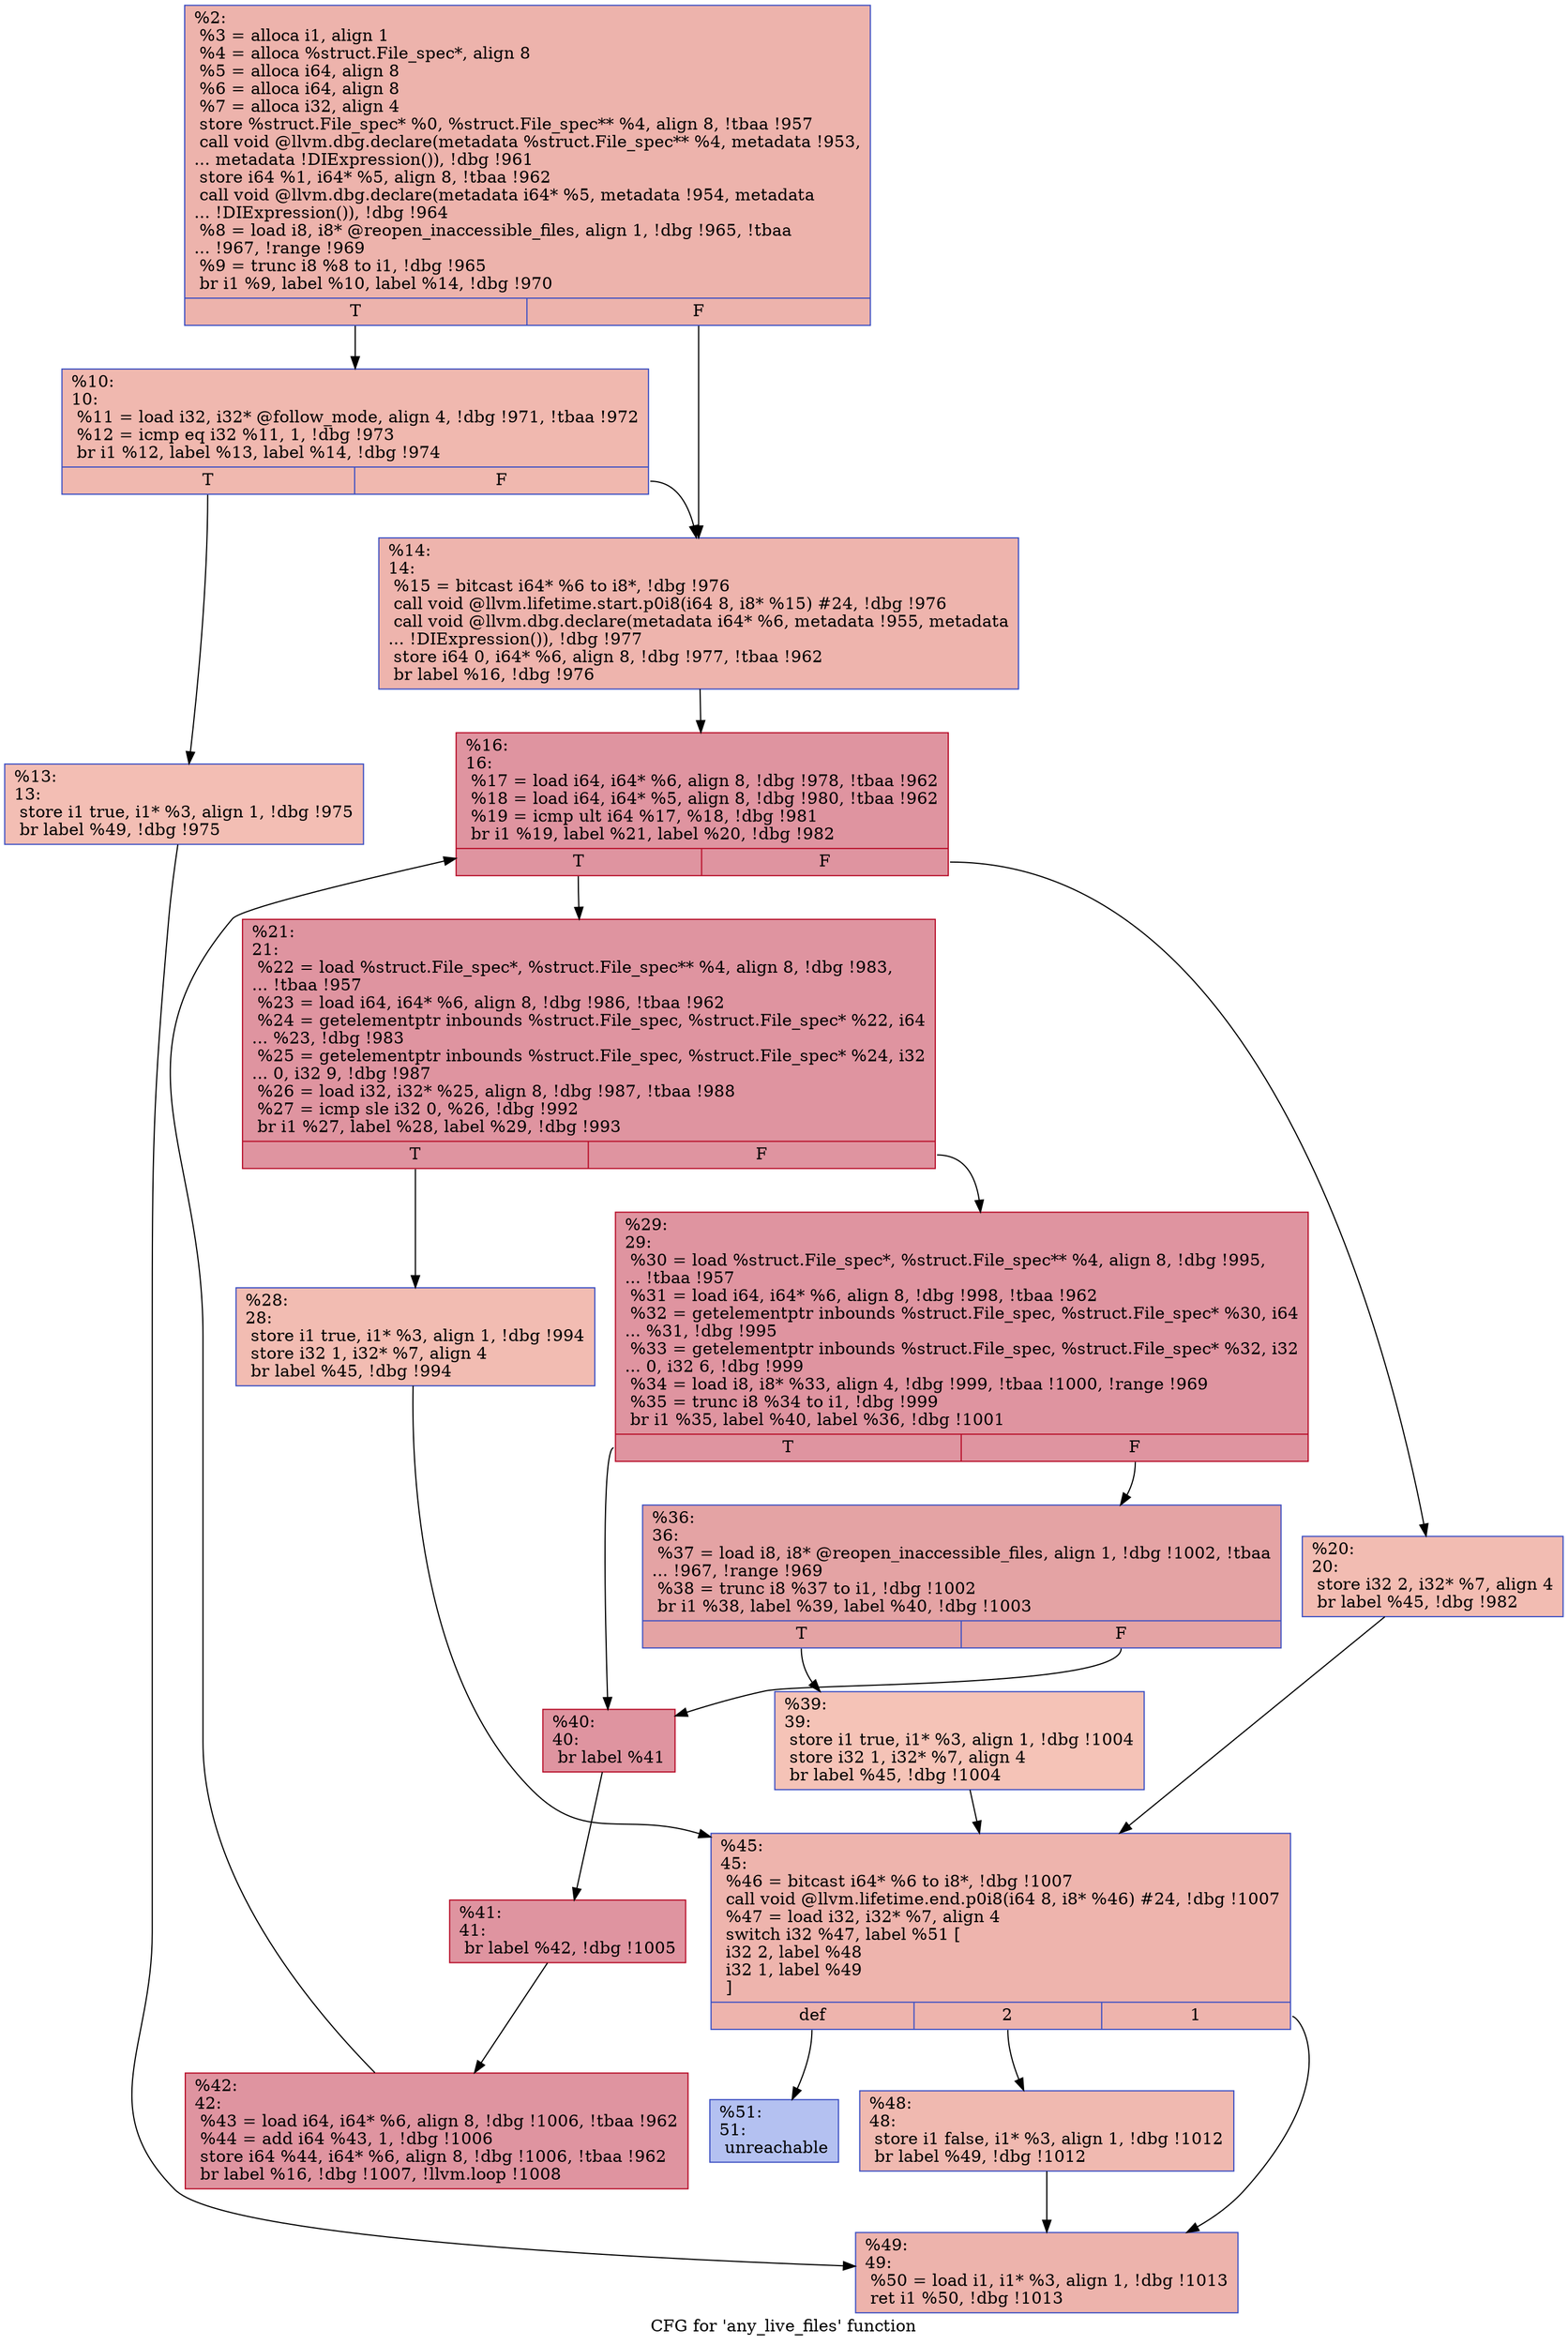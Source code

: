 digraph "CFG for 'any_live_files' function" {
	label="CFG for 'any_live_files' function";

	Node0x10b9eb0 [shape=record,color="#3d50c3ff", style=filled, fillcolor="#d6524470",label="{%2:\l  %3 = alloca i1, align 1\l  %4 = alloca %struct.File_spec*, align 8\l  %5 = alloca i64, align 8\l  %6 = alloca i64, align 8\l  %7 = alloca i32, align 4\l  store %struct.File_spec* %0, %struct.File_spec** %4, align 8, !tbaa !957\l  call void @llvm.dbg.declare(metadata %struct.File_spec** %4, metadata !953,\l... metadata !DIExpression()), !dbg !961\l  store i64 %1, i64* %5, align 8, !tbaa !962\l  call void @llvm.dbg.declare(metadata i64* %5, metadata !954, metadata\l... !DIExpression()), !dbg !964\l  %8 = load i8, i8* @reopen_inaccessible_files, align 1, !dbg !965, !tbaa\l... !967, !range !969\l  %9 = trunc i8 %8 to i1, !dbg !965\l  br i1 %9, label %10, label %14, !dbg !970\l|{<s0>T|<s1>F}}"];
	Node0x10b9eb0:s0 -> Node0x10b9fe0;
	Node0x10b9eb0:s1 -> Node0x10ba080;
	Node0x10b9fe0 [shape=record,color="#3d50c3ff", style=filled, fillcolor="#dc5d4a70",label="{%10:\l10:                                               \l  %11 = load i32, i32* @follow_mode, align 4, !dbg !971, !tbaa !972\l  %12 = icmp eq i32 %11, 1, !dbg !973\l  br i1 %12, label %13, label %14, !dbg !974\l|{<s0>T|<s1>F}}"];
	Node0x10b9fe0:s0 -> Node0x10ba030;
	Node0x10b9fe0:s1 -> Node0x10ba080;
	Node0x10ba030 [shape=record,color="#3d50c3ff", style=filled, fillcolor="#e36c5570",label="{%13:\l13:                                               \l  store i1 true, i1* %3, align 1, !dbg !975\l  br label %49, !dbg !975\l}"];
	Node0x10ba030 -> Node0x10ba490;
	Node0x10ba080 [shape=record,color="#3d50c3ff", style=filled, fillcolor="#d8564670",label="{%14:\l14:                                               \l  %15 = bitcast i64* %6 to i8*, !dbg !976\l  call void @llvm.lifetime.start.p0i8(i64 8, i8* %15) #24, !dbg !976\l  call void @llvm.dbg.declare(metadata i64* %6, metadata !955, metadata\l... !DIExpression()), !dbg !977\l  store i64 0, i64* %6, align 8, !dbg !977, !tbaa !962\l  br label %16, !dbg !976\l}"];
	Node0x10ba080 -> Node0x10ba0d0;
	Node0x10ba0d0 [shape=record,color="#b70d28ff", style=filled, fillcolor="#b70d2870",label="{%16:\l16:                                               \l  %17 = load i64, i64* %6, align 8, !dbg !978, !tbaa !962\l  %18 = load i64, i64* %5, align 8, !dbg !980, !tbaa !962\l  %19 = icmp ult i64 %17, %18, !dbg !981\l  br i1 %19, label %21, label %20, !dbg !982\l|{<s0>T|<s1>F}}"];
	Node0x10ba0d0:s0 -> Node0x10ba170;
	Node0x10ba0d0:s1 -> Node0x10ba120;
	Node0x10ba120 [shape=record,color="#3d50c3ff", style=filled, fillcolor="#e1675170",label="{%20:\l20:                                               \l  store i32 2, i32* %7, align 4\l  br label %45, !dbg !982\l}"];
	Node0x10ba120 -> Node0x10ba3f0;
	Node0x10ba170 [shape=record,color="#b70d28ff", style=filled, fillcolor="#b70d2870",label="{%21:\l21:                                               \l  %22 = load %struct.File_spec*, %struct.File_spec** %4, align 8, !dbg !983,\l... !tbaa !957\l  %23 = load i64, i64* %6, align 8, !dbg !986, !tbaa !962\l  %24 = getelementptr inbounds %struct.File_spec, %struct.File_spec* %22, i64\l... %23, !dbg !983\l  %25 = getelementptr inbounds %struct.File_spec, %struct.File_spec* %24, i32\l... 0, i32 9, !dbg !987\l  %26 = load i32, i32* %25, align 8, !dbg !987, !tbaa !988\l  %27 = icmp sle i32 0, %26, !dbg !992\l  br i1 %27, label %28, label %29, !dbg !993\l|{<s0>T|<s1>F}}"];
	Node0x10ba170:s0 -> Node0x10ba1c0;
	Node0x10ba170:s1 -> Node0x10ba210;
	Node0x10ba1c0 [shape=record,color="#3d50c3ff", style=filled, fillcolor="#e1675170",label="{%28:\l28:                                               \l  store i1 true, i1* %3, align 1, !dbg !994\l  store i32 1, i32* %7, align 4\l  br label %45, !dbg !994\l}"];
	Node0x10ba1c0 -> Node0x10ba3f0;
	Node0x10ba210 [shape=record,color="#b70d28ff", style=filled, fillcolor="#b70d2870",label="{%29:\l29:                                               \l  %30 = load %struct.File_spec*, %struct.File_spec** %4, align 8, !dbg !995,\l... !tbaa !957\l  %31 = load i64, i64* %6, align 8, !dbg !998, !tbaa !962\l  %32 = getelementptr inbounds %struct.File_spec, %struct.File_spec* %30, i64\l... %31, !dbg !995\l  %33 = getelementptr inbounds %struct.File_spec, %struct.File_spec* %32, i32\l... 0, i32 6, !dbg !999\l  %34 = load i8, i8* %33, align 4, !dbg !999, !tbaa !1000, !range !969\l  %35 = trunc i8 %34 to i1, !dbg !999\l  br i1 %35, label %40, label %36, !dbg !1001\l|{<s0>T|<s1>F}}"];
	Node0x10ba210:s0 -> Node0x10ba300;
	Node0x10ba210:s1 -> Node0x10ba260;
	Node0x10ba260 [shape=record,color="#3d50c3ff", style=filled, fillcolor="#c32e3170",label="{%36:\l36:                                               \l  %37 = load i8, i8* @reopen_inaccessible_files, align 1, !dbg !1002, !tbaa\l... !967, !range !969\l  %38 = trunc i8 %37 to i1, !dbg !1002\l  br i1 %38, label %39, label %40, !dbg !1003\l|{<s0>T|<s1>F}}"];
	Node0x10ba260:s0 -> Node0x10ba2b0;
	Node0x10ba260:s1 -> Node0x10ba300;
	Node0x10ba2b0 [shape=record,color="#3d50c3ff", style=filled, fillcolor="#e8765c70",label="{%39:\l39:                                               \l  store i1 true, i1* %3, align 1, !dbg !1004\l  store i32 1, i32* %7, align 4\l  br label %45, !dbg !1004\l}"];
	Node0x10ba2b0 -> Node0x10ba3f0;
	Node0x10ba300 [shape=record,color="#b70d28ff", style=filled, fillcolor="#b70d2870",label="{%40:\l40:                                               \l  br label %41\l}"];
	Node0x10ba300 -> Node0x10ba350;
	Node0x10ba350 [shape=record,color="#b70d28ff", style=filled, fillcolor="#b70d2870",label="{%41:\l41:                                               \l  br label %42, !dbg !1005\l}"];
	Node0x10ba350 -> Node0x10ba3a0;
	Node0x10ba3a0 [shape=record,color="#b70d28ff", style=filled, fillcolor="#b70d2870",label="{%42:\l42:                                               \l  %43 = load i64, i64* %6, align 8, !dbg !1006, !tbaa !962\l  %44 = add i64 %43, 1, !dbg !1006\l  store i64 %44, i64* %6, align 8, !dbg !1006, !tbaa !962\l  br label %16, !dbg !1007, !llvm.loop !1008\l}"];
	Node0x10ba3a0 -> Node0x10ba0d0;
	Node0x10ba3f0 [shape=record,color="#3d50c3ff", style=filled, fillcolor="#d8564670",label="{%45:\l45:                                               \l  %46 = bitcast i64* %6 to i8*, !dbg !1007\l  call void @llvm.lifetime.end.p0i8(i64 8, i8* %46) #24, !dbg !1007\l  %47 = load i32, i32* %7, align 4\l  switch i32 %47, label %51 [\l    i32 2, label %48\l    i32 1, label %49\l  ]\l|{<s0>def|<s1>2|<s2>1}}"];
	Node0x10ba3f0:s0 -> Node0x10ba4e0;
	Node0x10ba3f0:s1 -> Node0x10ba440;
	Node0x10ba3f0:s2 -> Node0x10ba490;
	Node0x10ba440 [shape=record,color="#3d50c3ff", style=filled, fillcolor="#de614d70",label="{%48:\l48:                                               \l  store i1 false, i1* %3, align 1, !dbg !1012\l  br label %49, !dbg !1012\l}"];
	Node0x10ba440 -> Node0x10ba490;
	Node0x10ba490 [shape=record,color="#3d50c3ff", style=filled, fillcolor="#d6524470",label="{%49:\l49:                                               \l  %50 = load i1, i1* %3, align 1, !dbg !1013\l  ret i1 %50, !dbg !1013\l}"];
	Node0x10ba4e0 [shape=record,color="#3d50c3ff", style=filled, fillcolor="#5572df70",label="{%51:\l51:                                               \l  unreachable\l}"];
}

